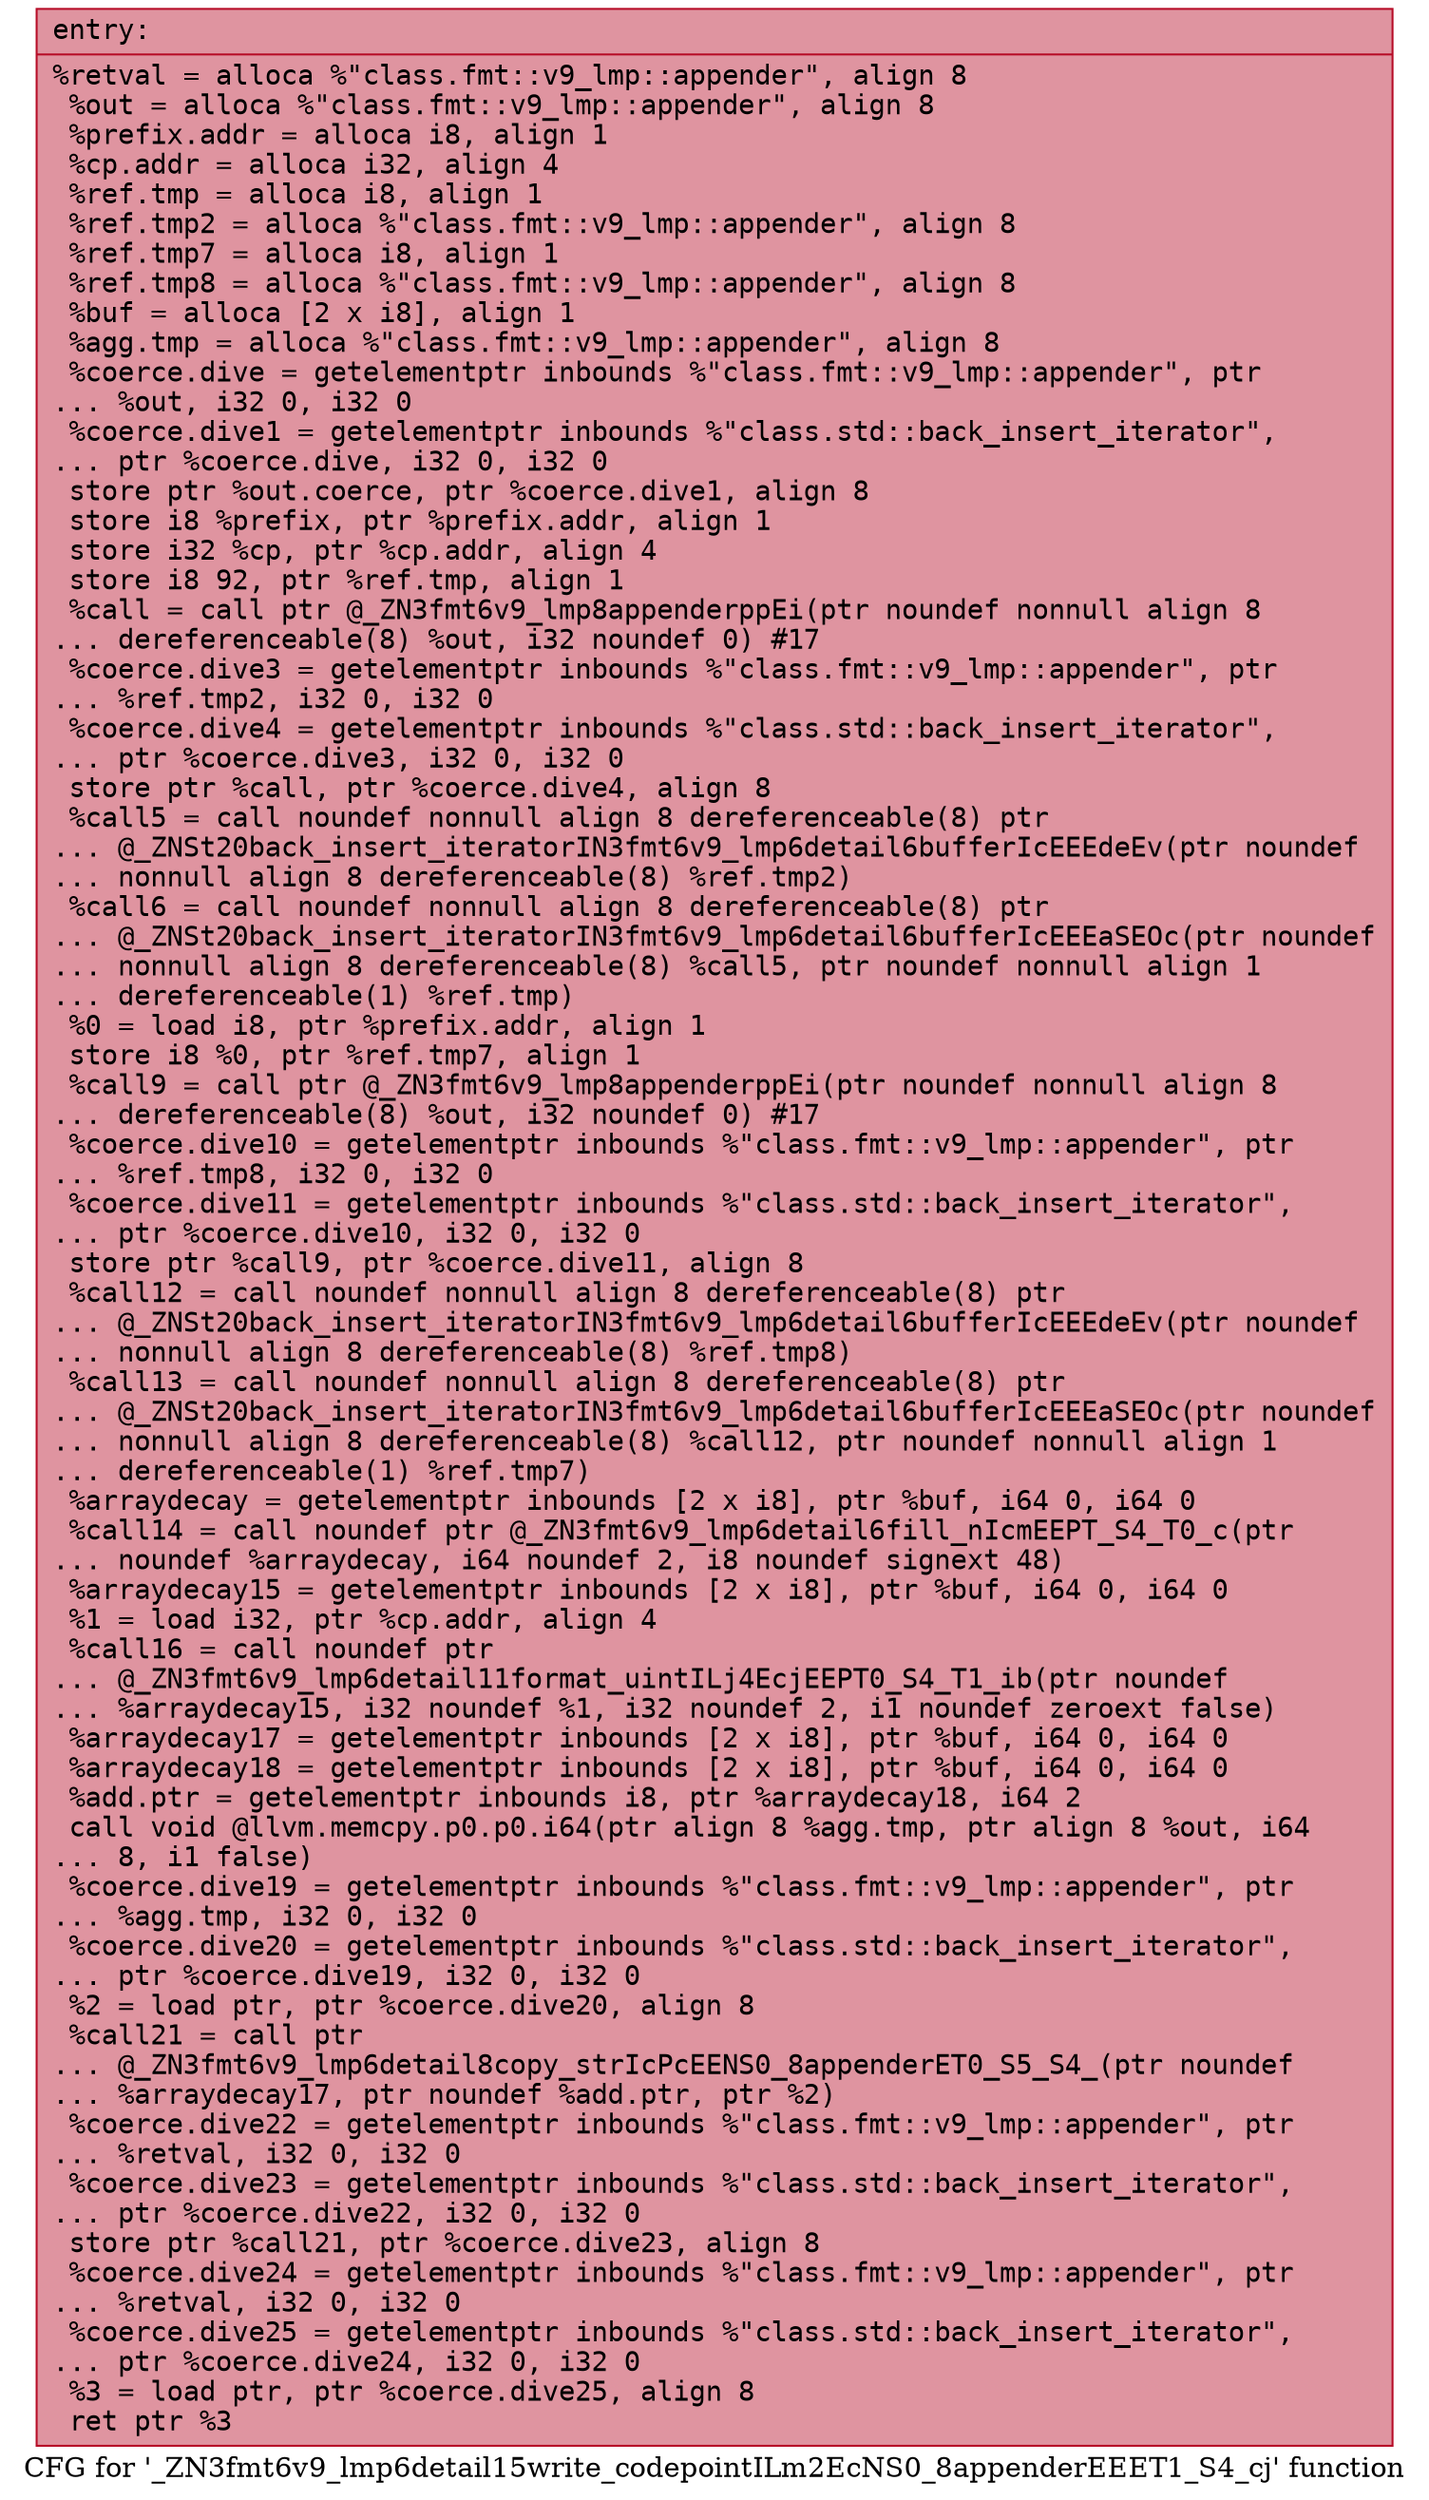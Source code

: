 digraph "CFG for '_ZN3fmt6v9_lmp6detail15write_codepointILm2EcNS0_8appenderEEET1_S4_cj' function" {
	label="CFG for '_ZN3fmt6v9_lmp6detail15write_codepointILm2EcNS0_8appenderEEET1_S4_cj' function";

	Node0x55fec31c0a70 [shape=record,color="#b70d28ff", style=filled, fillcolor="#b70d2870" fontname="Courier",label="{entry:\l|  %retval = alloca %\"class.fmt::v9_lmp::appender\", align 8\l  %out = alloca %\"class.fmt::v9_lmp::appender\", align 8\l  %prefix.addr = alloca i8, align 1\l  %cp.addr = alloca i32, align 4\l  %ref.tmp = alloca i8, align 1\l  %ref.tmp2 = alloca %\"class.fmt::v9_lmp::appender\", align 8\l  %ref.tmp7 = alloca i8, align 1\l  %ref.tmp8 = alloca %\"class.fmt::v9_lmp::appender\", align 8\l  %buf = alloca [2 x i8], align 1\l  %agg.tmp = alloca %\"class.fmt::v9_lmp::appender\", align 8\l  %coerce.dive = getelementptr inbounds %\"class.fmt::v9_lmp::appender\", ptr\l... %out, i32 0, i32 0\l  %coerce.dive1 = getelementptr inbounds %\"class.std::back_insert_iterator\",\l... ptr %coerce.dive, i32 0, i32 0\l  store ptr %out.coerce, ptr %coerce.dive1, align 8\l  store i8 %prefix, ptr %prefix.addr, align 1\l  store i32 %cp, ptr %cp.addr, align 4\l  store i8 92, ptr %ref.tmp, align 1\l  %call = call ptr @_ZN3fmt6v9_lmp8appenderppEi(ptr noundef nonnull align 8\l... dereferenceable(8) %out, i32 noundef 0) #17\l  %coerce.dive3 = getelementptr inbounds %\"class.fmt::v9_lmp::appender\", ptr\l... %ref.tmp2, i32 0, i32 0\l  %coerce.dive4 = getelementptr inbounds %\"class.std::back_insert_iterator\",\l... ptr %coerce.dive3, i32 0, i32 0\l  store ptr %call, ptr %coerce.dive4, align 8\l  %call5 = call noundef nonnull align 8 dereferenceable(8) ptr\l... @_ZNSt20back_insert_iteratorIN3fmt6v9_lmp6detail6bufferIcEEEdeEv(ptr noundef\l... nonnull align 8 dereferenceable(8) %ref.tmp2)\l  %call6 = call noundef nonnull align 8 dereferenceable(8) ptr\l... @_ZNSt20back_insert_iteratorIN3fmt6v9_lmp6detail6bufferIcEEEaSEOc(ptr noundef\l... nonnull align 8 dereferenceable(8) %call5, ptr noundef nonnull align 1\l... dereferenceable(1) %ref.tmp)\l  %0 = load i8, ptr %prefix.addr, align 1\l  store i8 %0, ptr %ref.tmp7, align 1\l  %call9 = call ptr @_ZN3fmt6v9_lmp8appenderppEi(ptr noundef nonnull align 8\l... dereferenceable(8) %out, i32 noundef 0) #17\l  %coerce.dive10 = getelementptr inbounds %\"class.fmt::v9_lmp::appender\", ptr\l... %ref.tmp8, i32 0, i32 0\l  %coerce.dive11 = getelementptr inbounds %\"class.std::back_insert_iterator\",\l... ptr %coerce.dive10, i32 0, i32 0\l  store ptr %call9, ptr %coerce.dive11, align 8\l  %call12 = call noundef nonnull align 8 dereferenceable(8) ptr\l... @_ZNSt20back_insert_iteratorIN3fmt6v9_lmp6detail6bufferIcEEEdeEv(ptr noundef\l... nonnull align 8 dereferenceable(8) %ref.tmp8)\l  %call13 = call noundef nonnull align 8 dereferenceable(8) ptr\l... @_ZNSt20back_insert_iteratorIN3fmt6v9_lmp6detail6bufferIcEEEaSEOc(ptr noundef\l... nonnull align 8 dereferenceable(8) %call12, ptr noundef nonnull align 1\l... dereferenceable(1) %ref.tmp7)\l  %arraydecay = getelementptr inbounds [2 x i8], ptr %buf, i64 0, i64 0\l  %call14 = call noundef ptr @_ZN3fmt6v9_lmp6detail6fill_nIcmEEPT_S4_T0_c(ptr\l... noundef %arraydecay, i64 noundef 2, i8 noundef signext 48)\l  %arraydecay15 = getelementptr inbounds [2 x i8], ptr %buf, i64 0, i64 0\l  %1 = load i32, ptr %cp.addr, align 4\l  %call16 = call noundef ptr\l... @_ZN3fmt6v9_lmp6detail11format_uintILj4EcjEEPT0_S4_T1_ib(ptr noundef\l... %arraydecay15, i32 noundef %1, i32 noundef 2, i1 noundef zeroext false)\l  %arraydecay17 = getelementptr inbounds [2 x i8], ptr %buf, i64 0, i64 0\l  %arraydecay18 = getelementptr inbounds [2 x i8], ptr %buf, i64 0, i64 0\l  %add.ptr = getelementptr inbounds i8, ptr %arraydecay18, i64 2\l  call void @llvm.memcpy.p0.p0.i64(ptr align 8 %agg.tmp, ptr align 8 %out, i64\l... 8, i1 false)\l  %coerce.dive19 = getelementptr inbounds %\"class.fmt::v9_lmp::appender\", ptr\l... %agg.tmp, i32 0, i32 0\l  %coerce.dive20 = getelementptr inbounds %\"class.std::back_insert_iterator\",\l... ptr %coerce.dive19, i32 0, i32 0\l  %2 = load ptr, ptr %coerce.dive20, align 8\l  %call21 = call ptr\l... @_ZN3fmt6v9_lmp6detail8copy_strIcPcEENS0_8appenderET0_S5_S4_(ptr noundef\l... %arraydecay17, ptr noundef %add.ptr, ptr %2)\l  %coerce.dive22 = getelementptr inbounds %\"class.fmt::v9_lmp::appender\", ptr\l... %retval, i32 0, i32 0\l  %coerce.dive23 = getelementptr inbounds %\"class.std::back_insert_iterator\",\l... ptr %coerce.dive22, i32 0, i32 0\l  store ptr %call21, ptr %coerce.dive23, align 8\l  %coerce.dive24 = getelementptr inbounds %\"class.fmt::v9_lmp::appender\", ptr\l... %retval, i32 0, i32 0\l  %coerce.dive25 = getelementptr inbounds %\"class.std::back_insert_iterator\",\l... ptr %coerce.dive24, i32 0, i32 0\l  %3 = load ptr, ptr %coerce.dive25, align 8\l  ret ptr %3\l}"];
}
